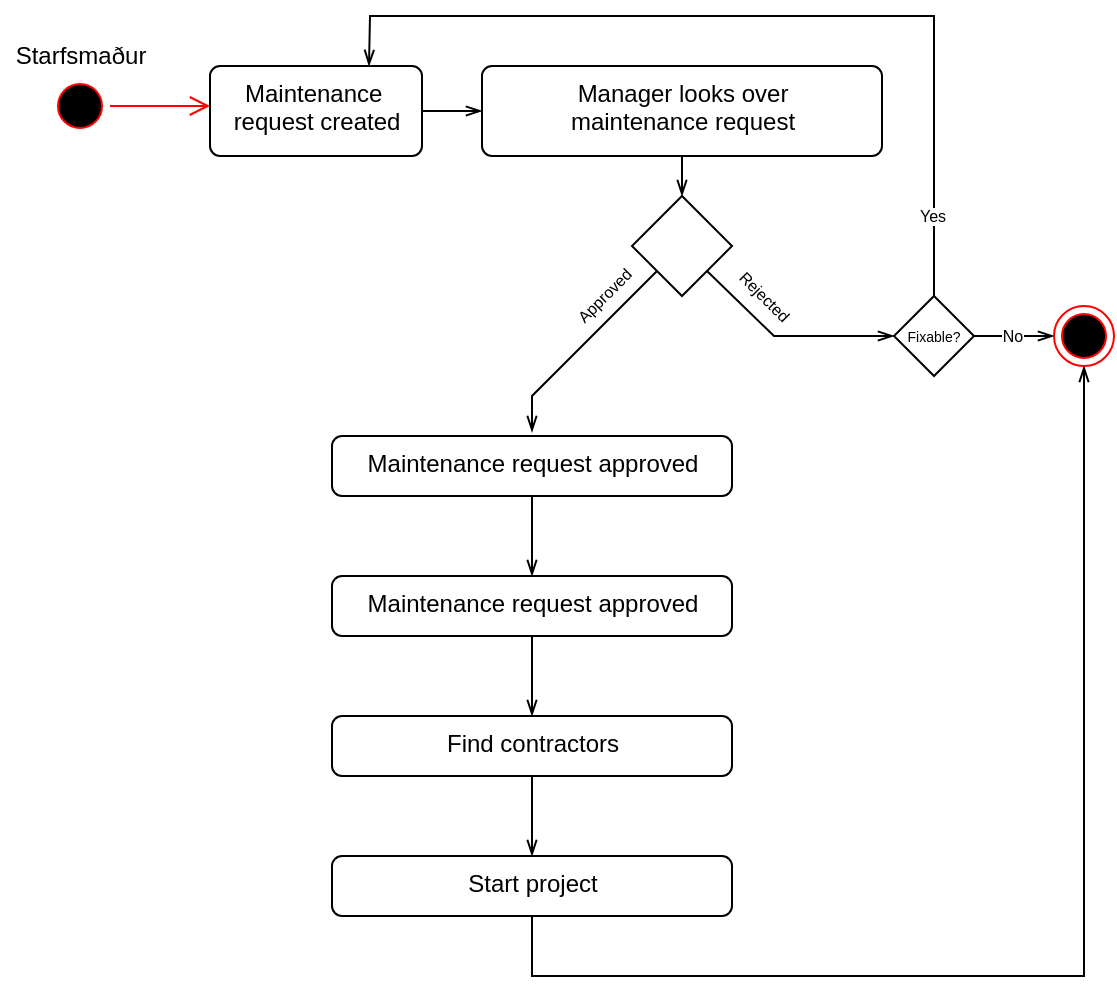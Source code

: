 <mxfile>
    <diagram id="FCNWYQGE6LTOTZ9g30HW" name="Page-1">
        <mxGraphModel dx="653" dy="628" grid="1" gridSize="10" guides="1" tooltips="1" connect="1" arrows="1" fold="1" page="1" pageScale="1" pageWidth="827" pageHeight="1169" math="0" shadow="0">
            <root>
                <mxCell id="0"/>
                <mxCell id="1" parent="0"/>
                <mxCell id="2" value="" style="ellipse;html=1;shape=startState;fillColor=#000000;strokeColor=#ff0000;" vertex="1" parent="1">
                    <mxGeometry x="218" y="210" width="30" height="30" as="geometry"/>
                </mxCell>
                <mxCell id="3" value="" style="edgeStyle=orthogonalEdgeStyle;html=1;verticalAlign=bottom;endArrow=open;endSize=8;strokeColor=#ff0000;" edge="1" parent="1">
                    <mxGeometry relative="1" as="geometry">
                        <mxPoint x="298" y="225" as="targetPoint"/>
                        <mxPoint x="248" y="225" as="sourcePoint"/>
                    </mxGeometry>
                </mxCell>
                <mxCell id="10" style="edgeStyle=none;html=1;endArrow=openThin;endFill=0;" edge="1" parent="1" source="4" target="9">
                    <mxGeometry relative="1" as="geometry"/>
                </mxCell>
                <mxCell id="4" value="&lt;div&gt;&lt;span&gt;Maintenance&amp;nbsp;&lt;/span&gt;&lt;/div&gt;&lt;div&gt;&lt;span&gt;request created&lt;/span&gt;&lt;/div&gt;" style="html=1;align=center;verticalAlign=top;rounded=1;absoluteArcSize=1;arcSize=10;dashed=0;" vertex="1" parent="1">
                    <mxGeometry x="298" y="205" width="106" height="45" as="geometry"/>
                </mxCell>
                <mxCell id="5" value="Starfsmaður" style="text;html=1;resizable=0;autosize=1;align=center;verticalAlign=middle;points=[];fillColor=none;strokeColor=none;rounded=0;" vertex="1" parent="1">
                    <mxGeometry x="193" y="190" width="80" height="20" as="geometry"/>
                </mxCell>
                <mxCell id="23" style="edgeStyle=none;rounded=0;html=1;fontSize=8;endArrow=openThin;endFill=0;entryX=0.5;entryY=0;entryDx=0;entryDy=0;" edge="1" parent="1" source="6" target="24">
                    <mxGeometry relative="1" as="geometry">
                        <mxPoint x="459" y="470" as="targetPoint"/>
                    </mxGeometry>
                </mxCell>
                <mxCell id="6" value="Maintenance request approved" style="html=1;align=center;verticalAlign=top;rounded=1;absoluteArcSize=1;arcSize=10;dashed=0;" vertex="1" parent="1">
                    <mxGeometry x="359" y="390" width="200" height="30" as="geometry"/>
                </mxCell>
                <mxCell id="12" style="edgeStyle=none;html=1;endArrow=openThin;endFill=0;rounded=0;" edge="1" parent="1" source="7">
                    <mxGeometry relative="1" as="geometry">
                        <mxPoint x="459" y="388" as="targetPoint"/>
                        <Array as="points">
                            <mxPoint x="459" y="370"/>
                        </Array>
                    </mxGeometry>
                </mxCell>
                <mxCell id="15" style="edgeStyle=none;html=1;exitX=1;exitY=1;exitDx=0;exitDy=0;fontSize=8;endArrow=openThin;endFill=0;rounded=0;" edge="1" parent="1" source="7" target="17">
                    <mxGeometry relative="1" as="geometry">
                        <mxPoint x="650" y="350" as="targetPoint"/>
                        <Array as="points">
                            <mxPoint x="580" y="340"/>
                        </Array>
                    </mxGeometry>
                </mxCell>
                <mxCell id="7" value="" style="rhombus;whiteSpace=wrap;html=1;" vertex="1" parent="1">
                    <mxGeometry x="509" y="270" width="50" height="50" as="geometry"/>
                </mxCell>
                <mxCell id="11" style="edgeStyle=none;html=1;entryX=0.5;entryY=0;entryDx=0;entryDy=0;endArrow=openThin;endFill=0;" edge="1" parent="1" source="9" target="7">
                    <mxGeometry relative="1" as="geometry"/>
                </mxCell>
                <mxCell id="9" value="Manager looks over&lt;br&gt;maintenance request" style="html=1;align=center;verticalAlign=top;rounded=1;absoluteArcSize=1;arcSize=10;dashed=0;" vertex="1" parent="1">
                    <mxGeometry x="434" y="205" width="200" height="45" as="geometry"/>
                </mxCell>
                <mxCell id="13" value="Approved" style="text;html=1;resizable=0;autosize=1;align=center;verticalAlign=middle;points=[];fillColor=none;strokeColor=none;rounded=0;fontSize=8;sketch=0;rotation=-45;" vertex="1" parent="1">
                    <mxGeometry x="470" y="310" width="50" height="20" as="geometry"/>
                </mxCell>
                <mxCell id="16" value="Rejected" style="text;html=1;resizable=0;autosize=1;align=center;verticalAlign=middle;points=[];fillColor=none;strokeColor=none;rounded=0;fontSize=8;sketch=0;rotation=45;" vertex="1" parent="1">
                    <mxGeometry x="550" y="310" width="50" height="20" as="geometry"/>
                </mxCell>
                <mxCell id="18" style="edgeStyle=none;rounded=0;html=1;entryX=0.75;entryY=0;entryDx=0;entryDy=0;fontSize=8;endArrow=openThin;endFill=0;" edge="1" parent="1" source="17" target="4">
                    <mxGeometry relative="1" as="geometry">
                        <Array as="points">
                            <mxPoint x="660" y="180"/>
                            <mxPoint x="378" y="180"/>
                        </Array>
                    </mxGeometry>
                </mxCell>
                <mxCell id="20" value="Yes" style="edgeLabel;html=1;align=center;verticalAlign=middle;resizable=0;points=[];fontSize=8;" vertex="1" connectable="0" parent="18">
                    <mxGeometry x="-0.82" y="1" relative="1" as="geometry">
                        <mxPoint as="offset"/>
                    </mxGeometry>
                </mxCell>
                <mxCell id="19" style="edgeStyle=none;rounded=0;html=1;fontSize=8;endArrow=openThin;endFill=0;" edge="1" parent="1" source="17" target="22">
                    <mxGeometry relative="1" as="geometry">
                        <mxPoint x="720" y="340" as="targetPoint"/>
                    </mxGeometry>
                </mxCell>
                <mxCell id="21" value="No" style="edgeLabel;html=1;align=center;verticalAlign=middle;resizable=0;points=[];fontSize=8;" vertex="1" connectable="0" parent="19">
                    <mxGeometry x="-0.05" y="-2" relative="1" as="geometry">
                        <mxPoint y="-2" as="offset"/>
                    </mxGeometry>
                </mxCell>
                <mxCell id="17" value="&lt;font style=&quot;font-size: 7px&quot;&gt;Fixable?&lt;/font&gt;" style="rhombus;whiteSpace=wrap;html=1;sketch=0;fontSize=8;" vertex="1" parent="1">
                    <mxGeometry x="640" y="320" width="40" height="40" as="geometry"/>
                </mxCell>
                <mxCell id="22" value="" style="ellipse;html=1;shape=endState;fillColor=#000000;strokeColor=#ff0000;sketch=0;fontSize=8;" vertex="1" parent="1">
                    <mxGeometry x="720" y="325" width="30" height="30" as="geometry"/>
                </mxCell>
                <mxCell id="29" style="edgeStyle=elbowEdgeStyle;rounded=0;elbow=vertical;html=1;entryX=0.5;entryY=0;entryDx=0;entryDy=0;fontSize=8;endArrow=openThin;endFill=0;" edge="1" parent="1" source="24" target="28">
                    <mxGeometry relative="1" as="geometry"/>
                </mxCell>
                <mxCell id="24" value="Maintenance request approved" style="html=1;align=center;verticalAlign=top;rounded=1;absoluteArcSize=1;arcSize=10;dashed=0;" vertex="1" parent="1">
                    <mxGeometry x="359" y="460" width="200" height="30" as="geometry"/>
                </mxCell>
                <mxCell id="31" style="edgeStyle=elbowEdgeStyle;rounded=0;elbow=vertical;html=1;entryX=0.5;entryY=0;entryDx=0;entryDy=0;fontSize=8;endArrow=openThin;endFill=0;" edge="1" parent="1" source="28" target="30">
                    <mxGeometry relative="1" as="geometry"/>
                </mxCell>
                <mxCell id="28" value="Find contractors" style="html=1;align=center;verticalAlign=top;rounded=1;absoluteArcSize=1;arcSize=10;dashed=0;" vertex="1" parent="1">
                    <mxGeometry x="359" y="530" width="200" height="30" as="geometry"/>
                </mxCell>
                <mxCell id="32" style="edgeStyle=elbowEdgeStyle;rounded=0;elbow=vertical;html=1;entryX=0.5;entryY=1;entryDx=0;entryDy=0;fontSize=8;endArrow=openThin;endFill=0;" edge="1" parent="1" source="30" target="22">
                    <mxGeometry relative="1" as="geometry">
                        <Array as="points">
                            <mxPoint x="610" y="660"/>
                        </Array>
                    </mxGeometry>
                </mxCell>
                <mxCell id="30" value="Start project" style="html=1;align=center;verticalAlign=top;rounded=1;absoluteArcSize=1;arcSize=10;dashed=0;" vertex="1" parent="1">
                    <mxGeometry x="359" y="600" width="200" height="30" as="geometry"/>
                </mxCell>
            </root>
        </mxGraphModel>
    </diagram>
</mxfile>